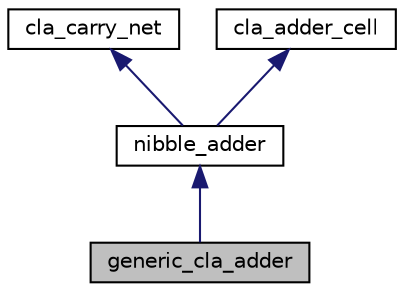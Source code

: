 digraph "generic_cla_adder"
{
  edge [fontname="Helvetica",fontsize="10",labelfontname="Helvetica",labelfontsize="10"];
  node [fontname="Helvetica",fontsize="10",shape=record];
  Node9 [label="generic_cla_adder",height=0.2,width=0.4,color="black", fillcolor="grey75", style="filled", fontcolor="black"];
  Node10 -> Node9 [dir="back",color="midnightblue",fontsize="10",style="solid",fontname="Helvetica"];
  Node10 [label="nibble_adder",height=0.2,width=0.4,color="black", fillcolor="white", style="filled",URL="$classnibble__adder.html",tooltip="Addizionatore con carry-lookahead a quattro bit.La cella somma tra loro due addendi ed un carry in in..."];
  Node11 -> Node10 [dir="back",color="midnightblue",fontsize="10",style="solid",fontname="Helvetica"];
  Node11 [label="cla_carry_net",height=0.2,width=0.4,color="black", fillcolor="white", style="filled",URL="$classcla__carry__net.html",tooltip="Rete logica di calcolo dei riporti per un addizionatore a quattro bit con carry lookahead.Permette di anticipare il calcolo dei riporti usando le funzioni \"propagazione\" e \"generazione\" prodotte dai singoli blocchi cla_adder_cell, in modo da ridurre tempo necessario ad effettuare il calcolo di tutti i carry, quindi il tempo necessario a completare la somma. Questo blocco calcola solo i carry, pertanto va connesso ai blocchi cla_adder_cell, per il calcolo materiale della somma, così come indicato dallo schema seguente, il quale rappresenta lo schema completo di un addizionatore a quattro bit:   <div align=&#39;center&#39;>  <img src=\"../../Doc/schemes/nibble_adder.jpg\"/>  </div>  . "];
  Node12 -> Node10 [dir="back",color="midnightblue",fontsize="10",style="solid",fontname="Helvetica"];
  Node12 [label="cla_adder_cell",height=0.2,width=0.4,color="black", fillcolor="white", style="filled",URL="$classcla__adder__cell.html",tooltip="Cella base di un addizionatore con carry-lookahead.La cella somma tra loro due addendi ed un carry in..."];
}
